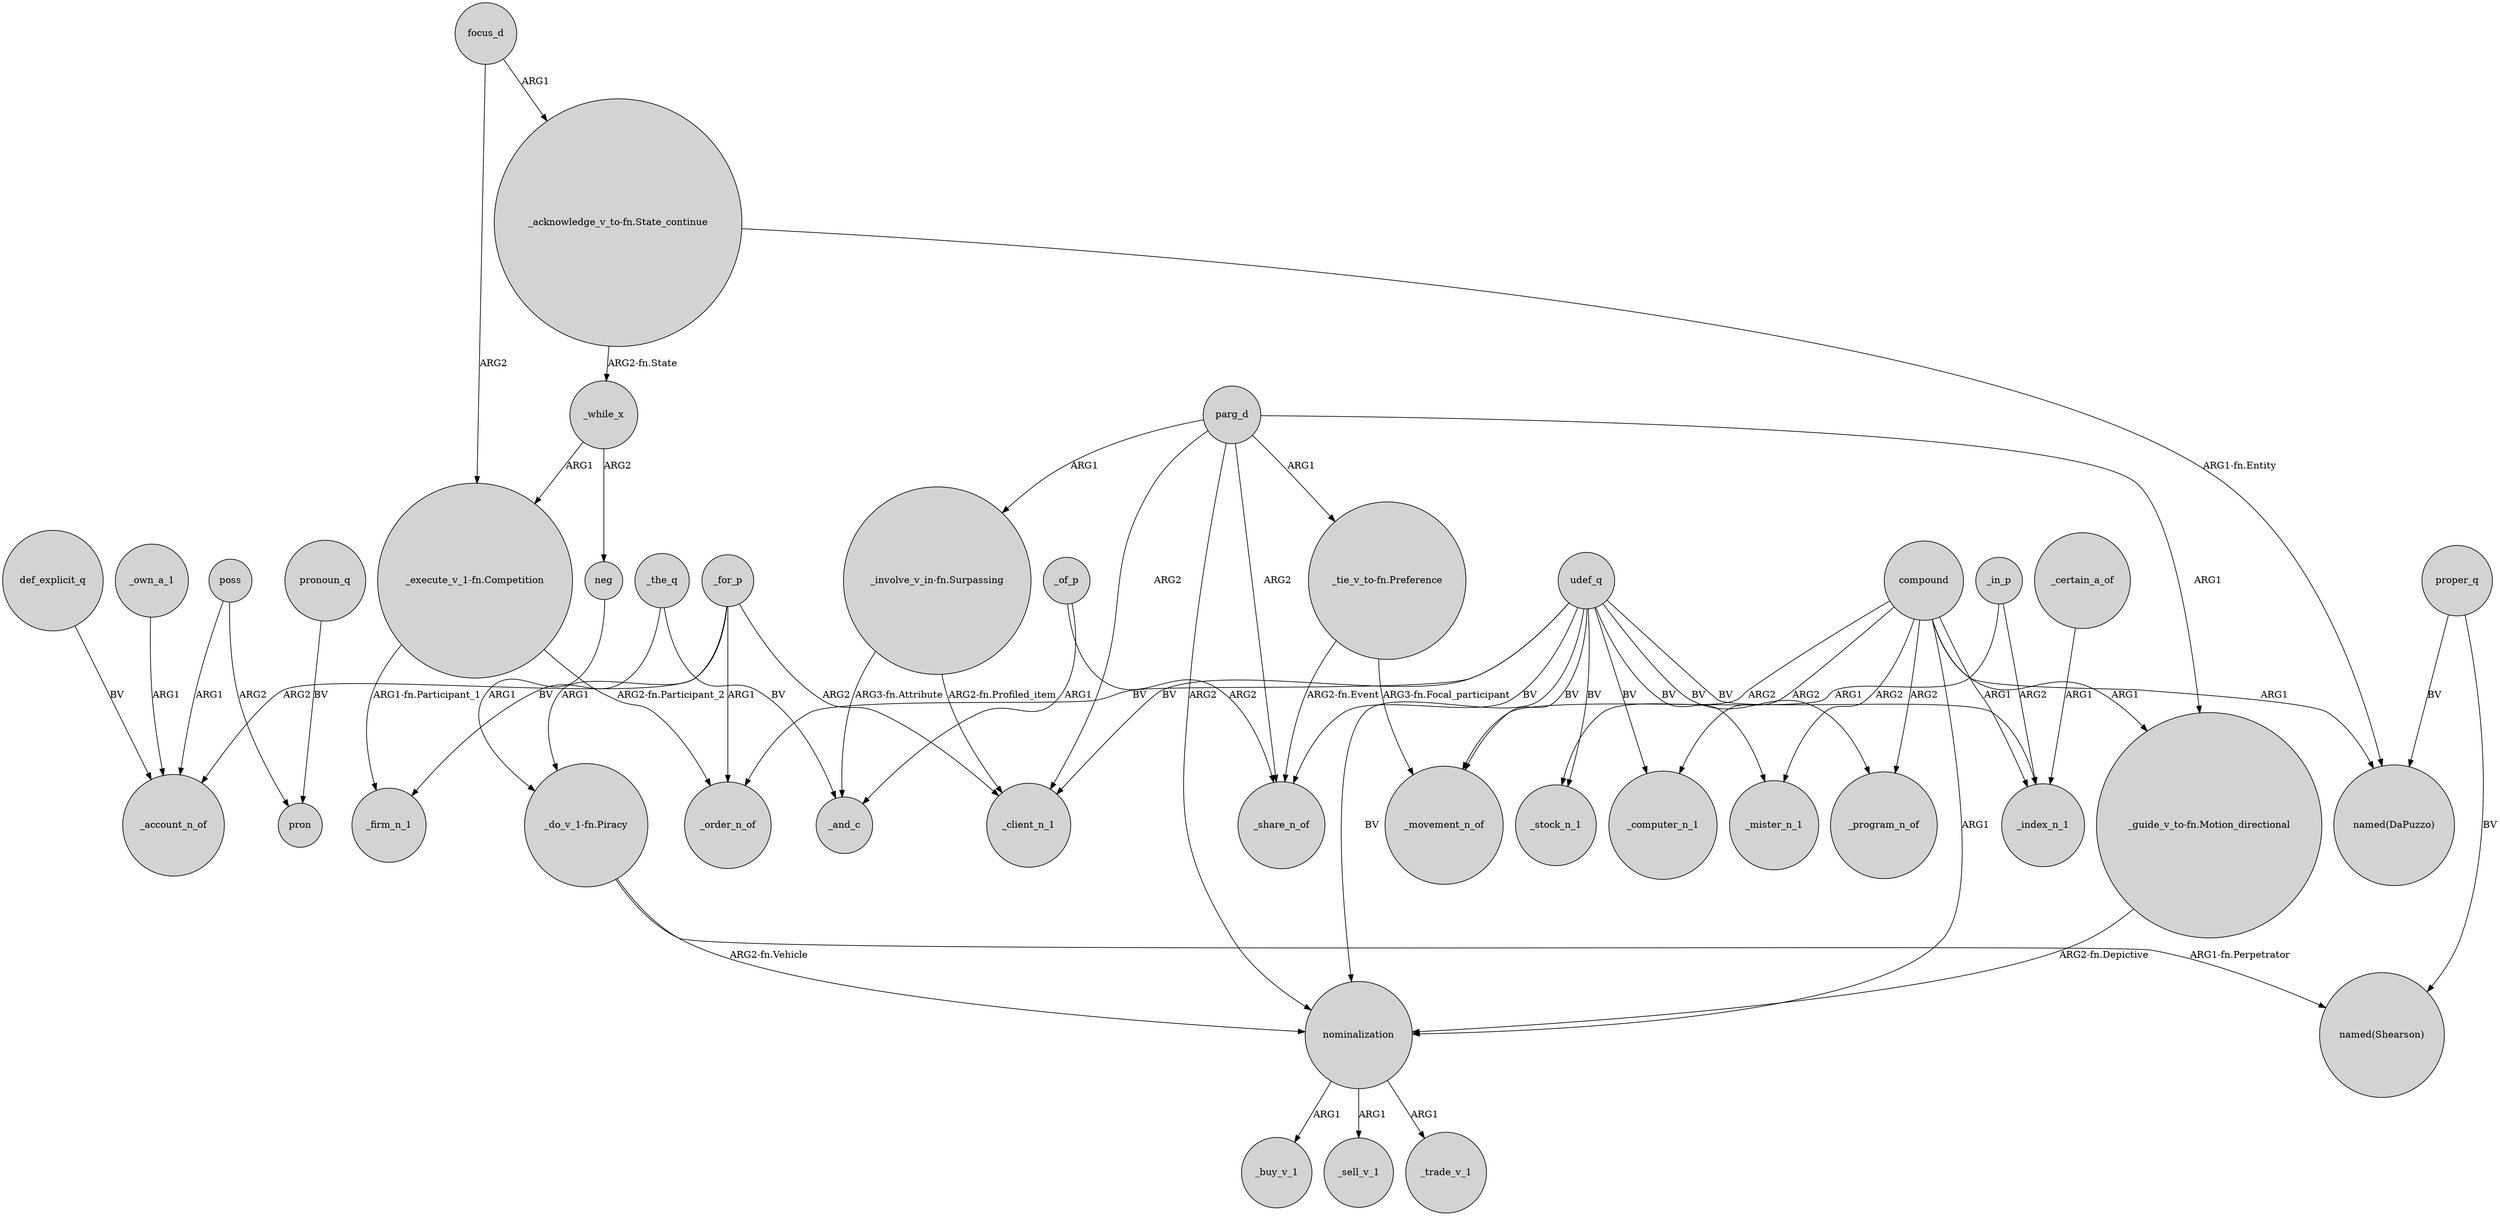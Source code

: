 digraph {
	node [shape=circle style=filled]
	nominalization -> _buy_v_1 [label=ARG1]
	compound -> "_guide_v_to-fn.Motion_directional" [label=ARG1]
	_while_x -> "_execute_v_1-fn.Competition" [label=ARG1]
	compound -> _mister_n_1 [label=ARG2]
	"_do_v_1-fn.Piracy" -> "named(Shearson)" [label="ARG1-fn.Perpetrator"]
	_the_q -> _and_c [label=BV]
	_for_p -> "_do_v_1-fn.Piracy" [label=ARG1]
	_certain_a_of -> _index_n_1 [label=ARG1]
	udef_q -> nominalization [label=BV]
	udef_q -> _order_n_of [label=BV]
	compound -> _computer_n_1 [label=ARG2]
	udef_q -> _index_n_1 [label=BV]
	udef_q -> _movement_n_of [label=BV]
	compound -> "named(DaPuzzo)" [label=ARG1]
	def_explicit_q -> _account_n_of [label=BV]
	udef_q -> _mister_n_1 [label=BV]
	"_involve_v_in-fn.Surpassing" -> _client_n_1 [label="ARG2-fn.Profiled_item"]
	proper_q -> "named(Shearson)" [label=BV]
	"_execute_v_1-fn.Competition" -> _order_n_of [label="ARG2-fn.Participant_2"]
	_in_p -> _index_n_1 [label=ARG2]
	udef_q -> _program_n_of [label=BV]
	"_involve_v_in-fn.Surpassing" -> _and_c [label="ARG3-fn.Attribute"]
	parg_d -> nominalization [label=ARG2]
	_of_p -> _and_c [label=ARG1]
	compound -> _program_n_of [label=ARG2]
	pronoun_q -> pron [label=BV]
	compound -> nominalization [label=ARG1]
	parg_d -> _client_n_1 [label=ARG2]
	poss -> pron [label=ARG2]
	udef_q -> _stock_n_1 [label=BV]
	"_do_v_1-fn.Piracy" -> nominalization [label="ARG2-fn.Vehicle"]
	_the_q -> _firm_n_1 [label=BV]
	"_guide_v_to-fn.Motion_directional" -> nominalization [label="ARG2-fn.Depictive"]
	parg_d -> "_guide_v_to-fn.Motion_directional" [label=ARG1]
	compound -> _stock_n_1 [label=ARG2]
	udef_q -> _share_n_of [label=BV]
	udef_q -> _computer_n_1 [label=BV]
	"_execute_v_1-fn.Competition" -> _firm_n_1 [label="ARG1-fn.Participant_1"]
	focus_d -> "_acknowledge_v_to-fn.State_continue" [label=ARG1]
	"_tie_v_to-fn.Preference" -> _share_n_of [label="ARG2-fn.Event"]
	_for_p -> _order_n_of [label=ARG1]
	_in_p -> _movement_n_of [label=ARG1]
	compound -> _index_n_1 [label=ARG1]
	parg_d -> "_involve_v_in-fn.Surpassing" [label=ARG1]
	nominalization -> _sell_v_1 [label=ARG1]
	_while_x -> neg [label=ARG2]
	parg_d -> _share_n_of [label=ARG2]
	"_tie_v_to-fn.Preference" -> _movement_n_of [label="ARG3-fn.Focal_participant"]
	_for_p -> _account_n_of [label=ARG2]
	focus_d -> "_execute_v_1-fn.Competition" [label=ARG2]
	poss -> _account_n_of [label=ARG1]
	udef_q -> _client_n_1 [label=BV]
	_own_a_1 -> _account_n_of [label=ARG1]
	"_acknowledge_v_to-fn.State_continue" -> "named(DaPuzzo)" [label="ARG1-fn.Entity"]
	_for_p -> _client_n_1 [label=ARG2]
	parg_d -> "_tie_v_to-fn.Preference" [label=ARG1]
	_of_p -> _share_n_of [label=ARG2]
	nominalization -> _trade_v_1 [label=ARG1]
	"_acknowledge_v_to-fn.State_continue" -> _while_x [label="ARG2-fn.State"]
	proper_q -> "named(DaPuzzo)" [label=BV]
	neg -> "_do_v_1-fn.Piracy" [label=ARG1]
}
